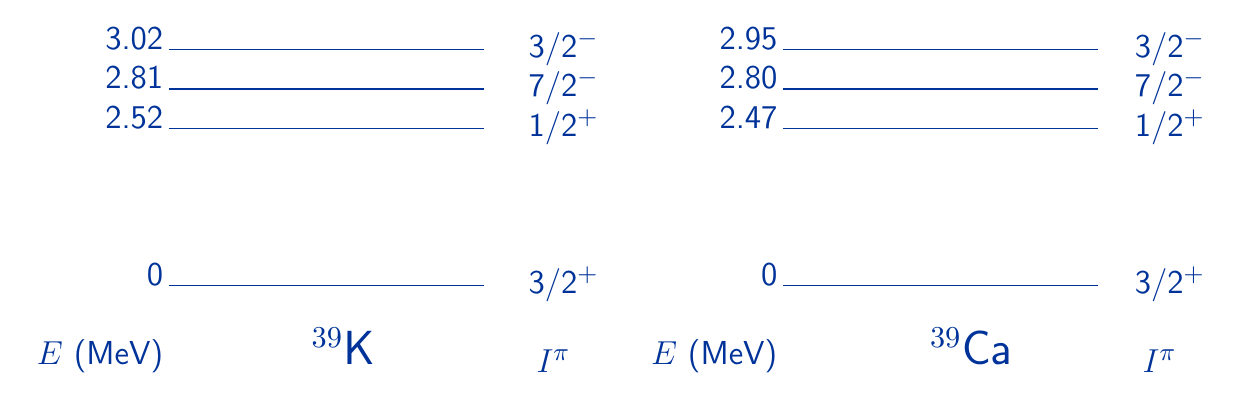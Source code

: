 \tikzset{%
  >=latex, % option for nice arrows
  inner sep=0pt,%
  outer sep=2pt,%
  mark coordinate/.style={inner sep=0pt,outer sep=0pt,minimum size=3pt,
    fill=black,circle}%
}
\begin{tikzpicture}[y=-1cm]
  \sf
  \definecolor{red}{RGB}{221,42,43}
  \definecolor{green}{RGB}{132,184,24}
  \definecolor{blue}{RGB}{0,51,153}
  %% \definecolor{blue}{RGB}{0,72,112}
  \definecolor{orange}{RGB}{192,128,64}
  \definecolor{gray}{RGB}{107,108,110}
  \colorlet{default}{blue}

  \draw[default] (1.507,24.255) -- (3.505,24.255) -- (5.505,24.255);
  \draw[default] (1.507,24.754) -- (3.505,24.754) -- (5.505,24.754);
  \draw[default] (1.507,26.755) -- (3.505,26.755) -- (5.505,26.755);
  \draw[default] (9.305,23.753) -- (11.305,23.753) -- (13.305,23.753);
  \draw[default] (9.305,24.255) -- (11.305,24.255) -- (13.305,24.255);
  \draw[default] (9.305,24.754) -- (11.305,24.754) -- (13.305,24.754);
  \draw[default] (9.305,26.755) -- (11.305,26.755) -- (13.305,26.755);
  \path (1.506,23.753) node[text=default,anchor=base east] {\fontsize{13.0}{15.6}\selectfont{}3.02};
  \path (1.506,24.255) node[text=default,anchor=base east] {\fontsize{13.0}{15.6}\selectfont{}2.81};
  \path (1.506,24.754) node[text=default,anchor=base east] {\fontsize{13.0}{15.6}\selectfont{}2.52};
  \path (1.506,26.755) node[text=default,anchor=base east] {\fontsize{13.0}{15.6}\selectfont{}0};
  \path (1.506,27.754) node[text=default,anchor=base east] {\fontsize{13.0}{15.6}\selectfont{}$E$ (MeV)};
  \path (3.251,27.754) node[text=default,anchor=base west] {\fontsize{16.0}{15.6}\selectfont{}$^{39}$K};

  \path (9.306,23.753) node[text=default,anchor=base east] {\fontsize{13.0}{15.6}\selectfont{}2.95};
  \path (9.306,24.255) node[text=default,anchor=base east] {\fontsize{13.0}{15.6}\selectfont{}2.80};
  \path (9.306,24.754) node[text=default,anchor=base east] {\fontsize{13.0}{15.6}\selectfont{}2.47};
  \path (9.306,26.755) node[text=default,anchor=base east] {\fontsize{13.0}{15.6}\selectfont{}0};
  \path (9.306,27.754) node[text=default,anchor=base east] {\fontsize{13.0}{15.6}\selectfont{}$E$ (MeV)};
  \path (11.105,27.754) node[text=default,anchor=base west] {\fontsize{16.0}{15.6}\selectfont{}$^{39}$Ca};

  \draw[default] (1.507,23.753) -- (3.505,23.753) -- (5.505,23.753);
  \path (13.805,27.853) node[text=default,anchor=base west] {\fontsize{13.0}{15.6}\selectfont{}$I^\pi$};
  \path (13.705,26.854) node[text=default,anchor=base west] {\fontsize{13.0}{15.6}\selectfont{}3/2$^+$};
  \path (13.705,23.855) node[text=default,anchor=base west] {\fontsize{13.0}{15.6}\selectfont{}3/2$^-$};
  \path (13.705,24.354) node[text=default,anchor=base west] {\fontsize{13.0}{15.6}\selectfont{}7/2$^-$};
  \path (13.705,24.854) node[text=default,anchor=base west] {\fontsize{13.0}{15.6}\selectfont{}1/2$^+$};
  \path (6.107,27.853) node[text=default,anchor=base west] {\fontsize{13.0}{15.6}\selectfont{}$I^\pi$};
  \path (6.005,26.854) node[text=default,anchor=base west] {\fontsize{13.0}{15.6}\selectfont{}3/2$^+$};
  \path (6.005,23.855) node[text=default,anchor=base west] {\fontsize{13.0}{15.6}\selectfont{}3/2$^-$};
  \path (6.005,24.354) node[text=default,anchor=base west] {\fontsize{13.0}{15.6}\selectfont{}7/2$^-$};
  \path (6.005,24.854) node[text=default,anchor=base west] {\fontsize{13.0}{15.6}\selectfont{}1/2$^+$};

\end{tikzpicture}%
%% Configure (x)emacs for this file ...
%% Local Variables:
%% mode: latex
%% End:
